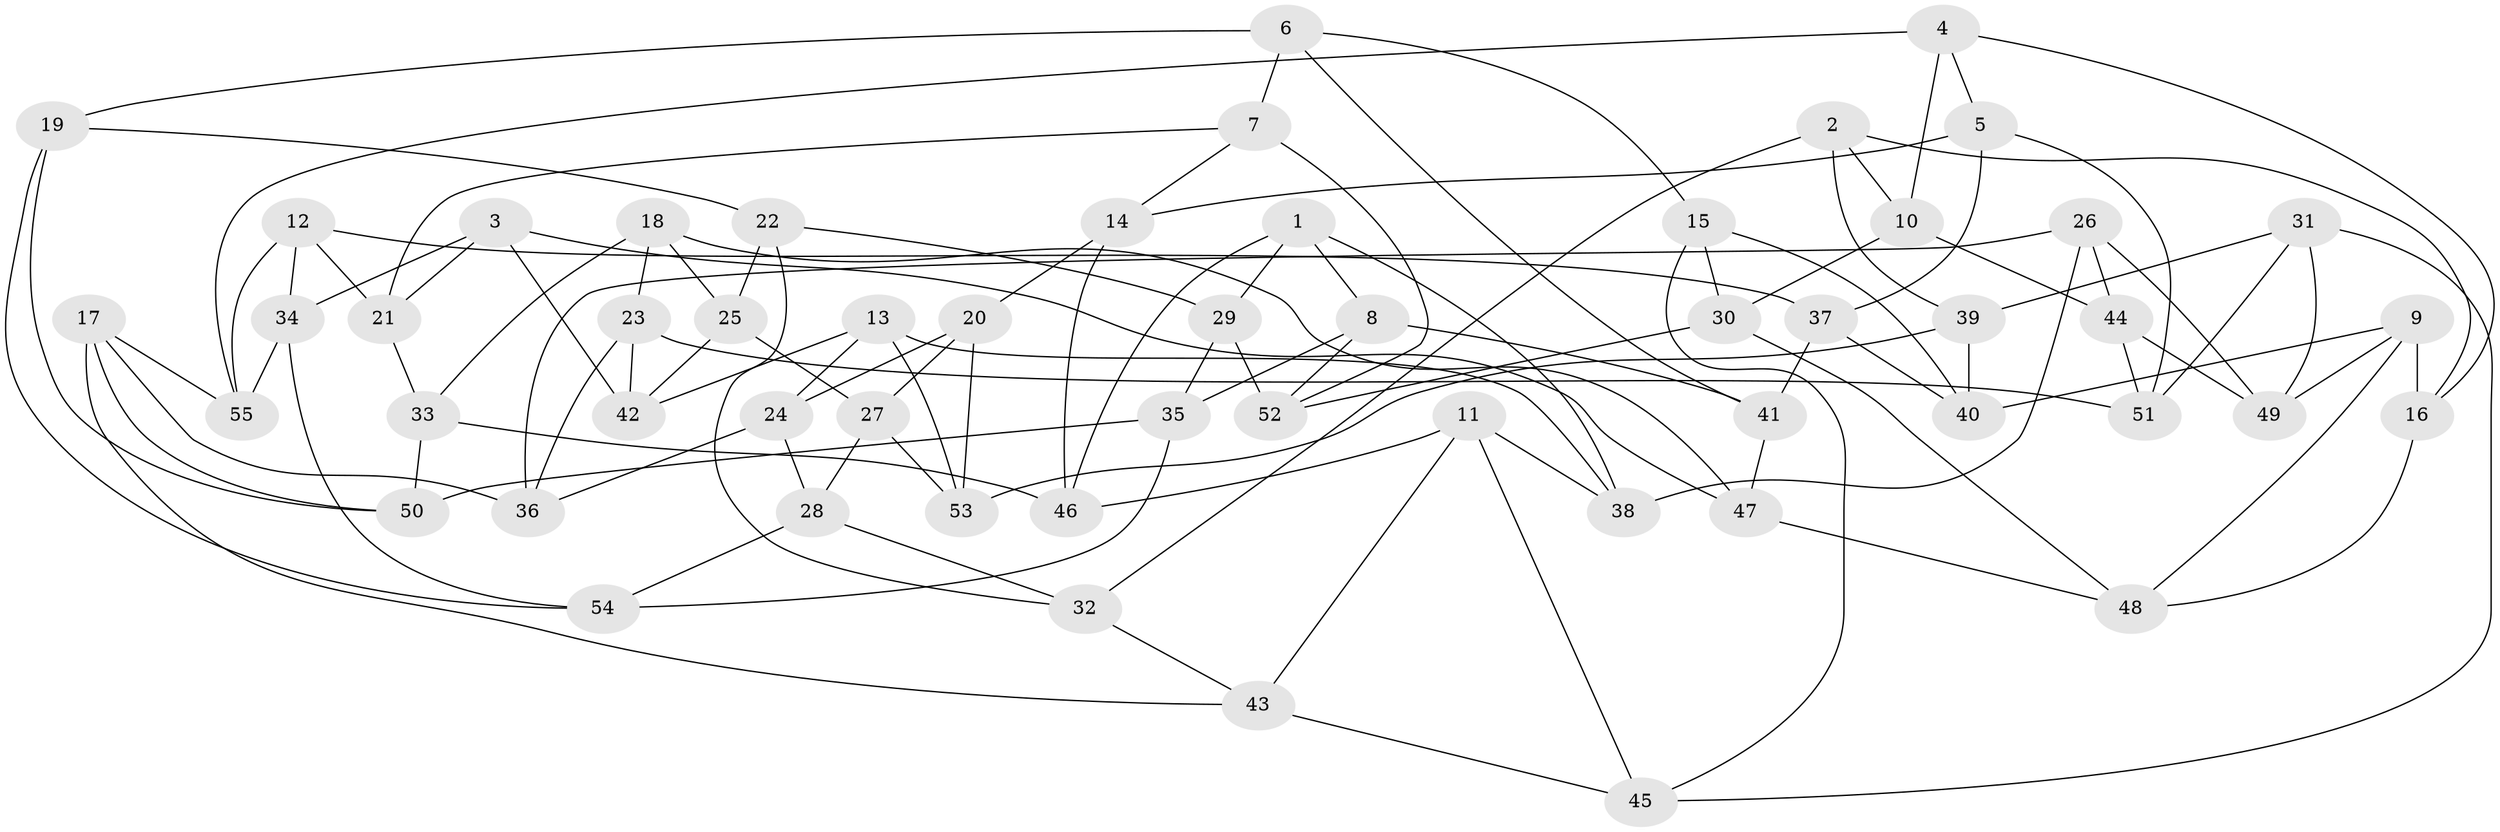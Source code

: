 // Generated by graph-tools (version 1.1) at 2025/50/03/09/25 03:50:52]
// undirected, 55 vertices, 110 edges
graph export_dot {
graph [start="1"]
  node [color=gray90,style=filled];
  1;
  2;
  3;
  4;
  5;
  6;
  7;
  8;
  9;
  10;
  11;
  12;
  13;
  14;
  15;
  16;
  17;
  18;
  19;
  20;
  21;
  22;
  23;
  24;
  25;
  26;
  27;
  28;
  29;
  30;
  31;
  32;
  33;
  34;
  35;
  36;
  37;
  38;
  39;
  40;
  41;
  42;
  43;
  44;
  45;
  46;
  47;
  48;
  49;
  50;
  51;
  52;
  53;
  54;
  55;
  1 -- 8;
  1 -- 46;
  1 -- 38;
  1 -- 29;
  2 -- 32;
  2 -- 39;
  2 -- 16;
  2 -- 10;
  3 -- 34;
  3 -- 21;
  3 -- 42;
  3 -- 47;
  4 -- 55;
  4 -- 16;
  4 -- 10;
  4 -- 5;
  5 -- 37;
  5 -- 14;
  5 -- 51;
  6 -- 7;
  6 -- 41;
  6 -- 19;
  6 -- 15;
  7 -- 14;
  7 -- 21;
  7 -- 52;
  8 -- 41;
  8 -- 52;
  8 -- 35;
  9 -- 40;
  9 -- 16;
  9 -- 48;
  9 -- 49;
  10 -- 44;
  10 -- 30;
  11 -- 43;
  11 -- 38;
  11 -- 45;
  11 -- 46;
  12 -- 55;
  12 -- 37;
  12 -- 21;
  12 -- 34;
  13 -- 53;
  13 -- 24;
  13 -- 38;
  13 -- 42;
  14 -- 46;
  14 -- 20;
  15 -- 40;
  15 -- 45;
  15 -- 30;
  16 -- 48;
  17 -- 50;
  17 -- 43;
  17 -- 36;
  17 -- 55;
  18 -- 33;
  18 -- 23;
  18 -- 47;
  18 -- 25;
  19 -- 54;
  19 -- 50;
  19 -- 22;
  20 -- 53;
  20 -- 27;
  20 -- 24;
  21 -- 33;
  22 -- 25;
  22 -- 29;
  22 -- 32;
  23 -- 36;
  23 -- 42;
  23 -- 51;
  24 -- 28;
  24 -- 36;
  25 -- 27;
  25 -- 42;
  26 -- 44;
  26 -- 36;
  26 -- 49;
  26 -- 38;
  27 -- 28;
  27 -- 53;
  28 -- 54;
  28 -- 32;
  29 -- 35;
  29 -- 52;
  30 -- 48;
  30 -- 52;
  31 -- 39;
  31 -- 51;
  31 -- 49;
  31 -- 45;
  32 -- 43;
  33 -- 50;
  33 -- 46;
  34 -- 54;
  34 -- 55;
  35 -- 54;
  35 -- 50;
  37 -- 41;
  37 -- 40;
  39 -- 40;
  39 -- 53;
  41 -- 47;
  43 -- 45;
  44 -- 51;
  44 -- 49;
  47 -- 48;
}
